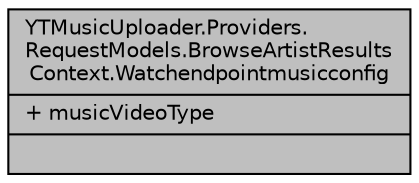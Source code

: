 digraph "YTMusicUploader.Providers.RequestModels.BrowseArtistResultsContext.Watchendpointmusicconfig"
{
 // LATEX_PDF_SIZE
  edge [fontname="Helvetica",fontsize="10",labelfontname="Helvetica",labelfontsize="10"];
  node [fontname="Helvetica",fontsize="10",shape=record];
  Node1 [label="{YTMusicUploader.Providers.\lRequestModels.BrowseArtistResults\lContext.Watchendpointmusicconfig\n|+ musicVideoType\l|}",height=0.2,width=0.4,color="black", fillcolor="grey75", style="filled", fontcolor="black",tooltip=" "];
}
